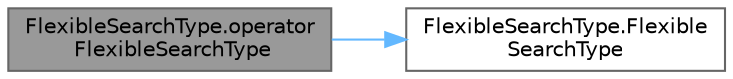 digraph "FlexibleSearchType.operator FlexibleSearchType"
{
 // LATEX_PDF_SIZE
  bgcolor="transparent";
  edge [fontname=Helvetica,fontsize=10,labelfontname=Helvetica,labelfontsize=10];
  node [fontname=Helvetica,fontsize=10,shape=box,height=0.2,width=0.4];
  rankdir="LR";
  Node1 [id="Node000001",label="FlexibleSearchType.operator\l FlexibleSearchType",height=0.2,width=0.4,color="gray40", fillcolor="grey60", style="filled", fontcolor="black",tooltip=" "];
  Node1 -> Node2 [id="edge1_Node000001_Node000002",color="steelblue1",style="solid",tooltip=" "];
  Node2 [id="Node000002",label="FlexibleSearchType.Flexible\lSearchType",height=0.2,width=0.4,color="grey40", fillcolor="white", style="filled",URL="$class_flexible_search_type.html#a8e695871eb6f846861133834113b6bee",tooltip=" "];
}
